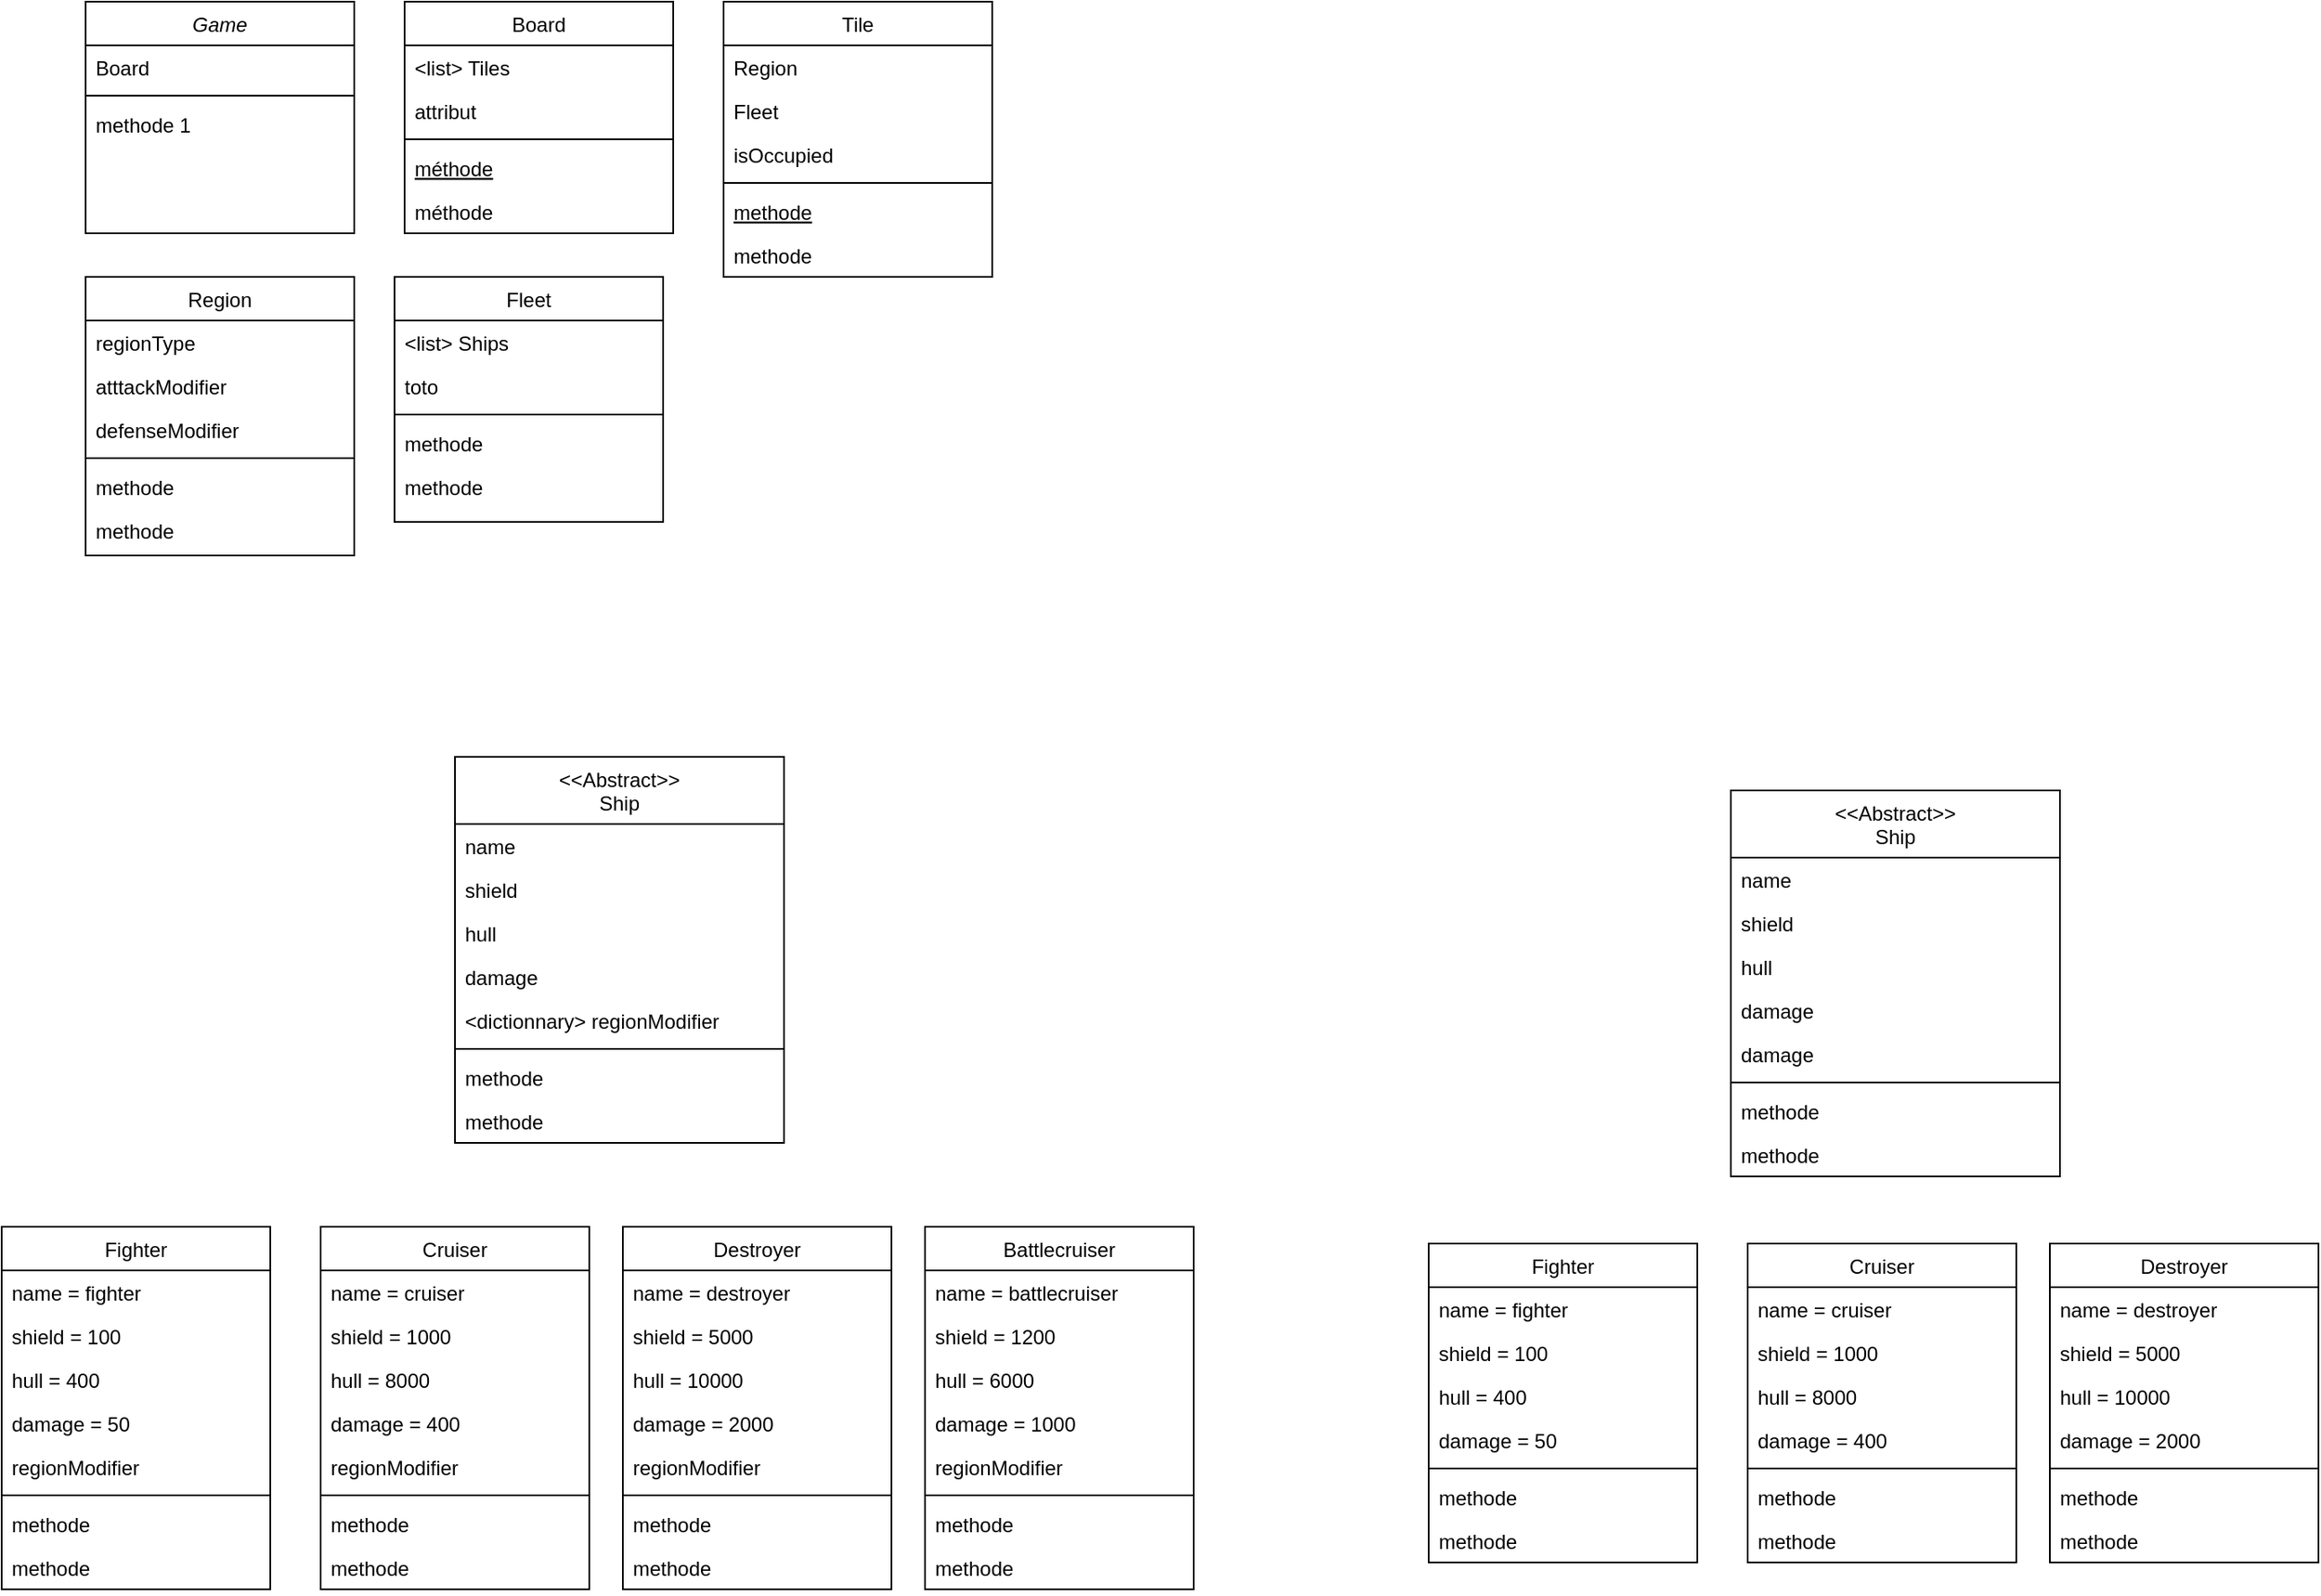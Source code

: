 <mxfile version="24.8.0">
  <diagram id="C5RBs43oDa-KdzZeNtuy" name="Page-1">
    <mxGraphModel dx="1434" dy="881" grid="1" gridSize="10" guides="1" tooltips="1" connect="1" arrows="1" fold="1" page="1" pageScale="1" pageWidth="827" pageHeight="1169" math="0" shadow="0">
      <root>
        <mxCell id="WIyWlLk6GJQsqaUBKTNV-0" />
        <mxCell id="WIyWlLk6GJQsqaUBKTNV-1" parent="WIyWlLk6GJQsqaUBKTNV-0" />
        <mxCell id="zkfFHV4jXpPFQw0GAbJ--0" value="Game" style="swimlane;fontStyle=2;align=center;verticalAlign=top;childLayout=stackLayout;horizontal=1;startSize=26;horizontalStack=0;resizeParent=1;resizeLast=0;collapsible=1;marginBottom=0;rounded=0;shadow=0;strokeWidth=1;" parent="WIyWlLk6GJQsqaUBKTNV-1" vertex="1">
          <mxGeometry x="70" y="40" width="160" height="138" as="geometry">
            <mxRectangle x="230" y="140" width="160" height="26" as="alternateBounds" />
          </mxGeometry>
        </mxCell>
        <mxCell id="zkfFHV4jXpPFQw0GAbJ--1" value="Board" style="text;align=left;verticalAlign=top;spacingLeft=4;spacingRight=4;overflow=hidden;rotatable=0;points=[[0,0.5],[1,0.5]];portConstraint=eastwest;" parent="zkfFHV4jXpPFQw0GAbJ--0" vertex="1">
          <mxGeometry y="26" width="160" height="26" as="geometry" />
        </mxCell>
        <mxCell id="zkfFHV4jXpPFQw0GAbJ--4" value="" style="line;html=1;strokeWidth=1;align=left;verticalAlign=middle;spacingTop=-1;spacingLeft=3;spacingRight=3;rotatable=0;labelPosition=right;points=[];portConstraint=eastwest;" parent="zkfFHV4jXpPFQw0GAbJ--0" vertex="1">
          <mxGeometry y="52" width="160" height="8" as="geometry" />
        </mxCell>
        <mxCell id="zkfFHV4jXpPFQw0GAbJ--5" value="methode 1" style="text;align=left;verticalAlign=top;spacingLeft=4;spacingRight=4;overflow=hidden;rotatable=0;points=[[0,0.5],[1,0.5]];portConstraint=eastwest;" parent="zkfFHV4jXpPFQw0GAbJ--0" vertex="1">
          <mxGeometry y="60" width="160" height="26" as="geometry" />
        </mxCell>
        <mxCell id="zkfFHV4jXpPFQw0GAbJ--6" value="Tile" style="swimlane;fontStyle=0;align=center;verticalAlign=top;childLayout=stackLayout;horizontal=1;startSize=26;horizontalStack=0;resizeParent=1;resizeLast=0;collapsible=1;marginBottom=0;rounded=0;shadow=0;strokeWidth=1;" parent="WIyWlLk6GJQsqaUBKTNV-1" vertex="1">
          <mxGeometry x="450" y="40" width="160" height="164" as="geometry">
            <mxRectangle x="130" y="380" width="160" height="26" as="alternateBounds" />
          </mxGeometry>
        </mxCell>
        <mxCell id="zkfFHV4jXpPFQw0GAbJ--7" value="Region" style="text;align=left;verticalAlign=top;spacingLeft=4;spacingRight=4;overflow=hidden;rotatable=0;points=[[0,0.5],[1,0.5]];portConstraint=eastwest;" parent="zkfFHV4jXpPFQw0GAbJ--6" vertex="1">
          <mxGeometry y="26" width="160" height="26" as="geometry" />
        </mxCell>
        <mxCell id="zkfFHV4jXpPFQw0GAbJ--8" value="Fleet" style="text;align=left;verticalAlign=top;spacingLeft=4;spacingRight=4;overflow=hidden;rotatable=0;points=[[0,0.5],[1,0.5]];portConstraint=eastwest;rounded=0;shadow=0;html=0;" parent="zkfFHV4jXpPFQw0GAbJ--6" vertex="1">
          <mxGeometry y="52" width="160" height="26" as="geometry" />
        </mxCell>
        <mxCell id="zCoJ4ZuMKXgHMnOxpTEs-7" value="isOccupied" style="text;align=left;verticalAlign=top;spacingLeft=4;spacingRight=4;overflow=hidden;rotatable=0;points=[[0,0.5],[1,0.5]];portConstraint=eastwest;rounded=0;shadow=0;html=0;" vertex="1" parent="zkfFHV4jXpPFQw0GAbJ--6">
          <mxGeometry y="78" width="160" height="26" as="geometry" />
        </mxCell>
        <mxCell id="zkfFHV4jXpPFQw0GAbJ--9" value="" style="line;html=1;strokeWidth=1;align=left;verticalAlign=middle;spacingTop=-1;spacingLeft=3;spacingRight=3;rotatable=0;labelPosition=right;points=[];portConstraint=eastwest;" parent="zkfFHV4jXpPFQw0GAbJ--6" vertex="1">
          <mxGeometry y="104" width="160" height="8" as="geometry" />
        </mxCell>
        <mxCell id="zkfFHV4jXpPFQw0GAbJ--10" value="methode" style="text;align=left;verticalAlign=top;spacingLeft=4;spacingRight=4;overflow=hidden;rotatable=0;points=[[0,0.5],[1,0.5]];portConstraint=eastwest;fontStyle=4" parent="zkfFHV4jXpPFQw0GAbJ--6" vertex="1">
          <mxGeometry y="112" width="160" height="26" as="geometry" />
        </mxCell>
        <mxCell id="zkfFHV4jXpPFQw0GAbJ--11" value="methode" style="text;align=left;verticalAlign=top;spacingLeft=4;spacingRight=4;overflow=hidden;rotatable=0;points=[[0,0.5],[1,0.5]];portConstraint=eastwest;" parent="zkfFHV4jXpPFQw0GAbJ--6" vertex="1">
          <mxGeometry y="138" width="160" height="26" as="geometry" />
        </mxCell>
        <mxCell id="zkfFHV4jXpPFQw0GAbJ--17" value="Fleet" style="swimlane;fontStyle=0;align=center;verticalAlign=top;childLayout=stackLayout;horizontal=1;startSize=26;horizontalStack=0;resizeParent=1;resizeLast=0;collapsible=1;marginBottom=0;rounded=0;shadow=0;strokeWidth=1;" parent="WIyWlLk6GJQsqaUBKTNV-1" vertex="1">
          <mxGeometry x="254" y="204" width="160" height="146" as="geometry">
            <mxRectangle x="550" y="140" width="160" height="26" as="alternateBounds" />
          </mxGeometry>
        </mxCell>
        <mxCell id="zkfFHV4jXpPFQw0GAbJ--18" value="&lt;list&gt; Ships" style="text;align=left;verticalAlign=top;spacingLeft=4;spacingRight=4;overflow=hidden;rotatable=0;points=[[0,0.5],[1,0.5]];portConstraint=eastwest;" parent="zkfFHV4jXpPFQw0GAbJ--17" vertex="1">
          <mxGeometry y="26" width="160" height="26" as="geometry" />
        </mxCell>
        <mxCell id="zkfFHV4jXpPFQw0GAbJ--19" value="toto" style="text;align=left;verticalAlign=top;spacingLeft=4;spacingRight=4;overflow=hidden;rotatable=0;points=[[0,0.5],[1,0.5]];portConstraint=eastwest;rounded=0;shadow=0;html=0;" parent="zkfFHV4jXpPFQw0GAbJ--17" vertex="1">
          <mxGeometry y="52" width="160" height="26" as="geometry" />
        </mxCell>
        <mxCell id="zkfFHV4jXpPFQw0GAbJ--23" value="" style="line;html=1;strokeWidth=1;align=left;verticalAlign=middle;spacingTop=-1;spacingLeft=3;spacingRight=3;rotatable=0;labelPosition=right;points=[];portConstraint=eastwest;" parent="zkfFHV4jXpPFQw0GAbJ--17" vertex="1">
          <mxGeometry y="78" width="160" height="8" as="geometry" />
        </mxCell>
        <mxCell id="zkfFHV4jXpPFQw0GAbJ--24" value="methode" style="text;align=left;verticalAlign=top;spacingLeft=4;spacingRight=4;overflow=hidden;rotatable=0;points=[[0,0.5],[1,0.5]];portConstraint=eastwest;" parent="zkfFHV4jXpPFQw0GAbJ--17" vertex="1">
          <mxGeometry y="86" width="160" height="26" as="geometry" />
        </mxCell>
        <mxCell id="zkfFHV4jXpPFQw0GAbJ--25" value="methode" style="text;align=left;verticalAlign=top;spacingLeft=4;spacingRight=4;overflow=hidden;rotatable=0;points=[[0,0.5],[1,0.5]];portConstraint=eastwest;" parent="zkfFHV4jXpPFQw0GAbJ--17" vertex="1">
          <mxGeometry y="112" width="160" height="26" as="geometry" />
        </mxCell>
        <mxCell id="zCoJ4ZuMKXgHMnOxpTEs-1" value="Board" style="swimlane;fontStyle=0;align=center;verticalAlign=top;childLayout=stackLayout;horizontal=1;startSize=26;horizontalStack=0;resizeParent=1;resizeLast=0;collapsible=1;marginBottom=0;rounded=0;shadow=0;strokeWidth=1;" vertex="1" parent="WIyWlLk6GJQsqaUBKTNV-1">
          <mxGeometry x="260" y="40" width="160" height="138" as="geometry">
            <mxRectangle x="130" y="380" width="160" height="26" as="alternateBounds" />
          </mxGeometry>
        </mxCell>
        <mxCell id="zCoJ4ZuMKXgHMnOxpTEs-2" value="&lt;list&gt; Tiles" style="text;align=left;verticalAlign=top;spacingLeft=4;spacingRight=4;overflow=hidden;rotatable=0;points=[[0,0.5],[1,0.5]];portConstraint=eastwest;" vertex="1" parent="zCoJ4ZuMKXgHMnOxpTEs-1">
          <mxGeometry y="26" width="160" height="26" as="geometry" />
        </mxCell>
        <mxCell id="zCoJ4ZuMKXgHMnOxpTEs-3" value="attribut" style="text;align=left;verticalAlign=top;spacingLeft=4;spacingRight=4;overflow=hidden;rotatable=0;points=[[0,0.5],[1,0.5]];portConstraint=eastwest;rounded=0;shadow=0;html=0;" vertex="1" parent="zCoJ4ZuMKXgHMnOxpTEs-1">
          <mxGeometry y="52" width="160" height="26" as="geometry" />
        </mxCell>
        <mxCell id="zCoJ4ZuMKXgHMnOxpTEs-4" value="" style="line;html=1;strokeWidth=1;align=left;verticalAlign=middle;spacingTop=-1;spacingLeft=3;spacingRight=3;rotatable=0;labelPosition=right;points=[];portConstraint=eastwest;" vertex="1" parent="zCoJ4ZuMKXgHMnOxpTEs-1">
          <mxGeometry y="78" width="160" height="8" as="geometry" />
        </mxCell>
        <mxCell id="zCoJ4ZuMKXgHMnOxpTEs-5" value="méthode" style="text;align=left;verticalAlign=top;spacingLeft=4;spacingRight=4;overflow=hidden;rotatable=0;points=[[0,0.5],[1,0.5]];portConstraint=eastwest;fontStyle=4" vertex="1" parent="zCoJ4ZuMKXgHMnOxpTEs-1">
          <mxGeometry y="86" width="160" height="26" as="geometry" />
        </mxCell>
        <mxCell id="zCoJ4ZuMKXgHMnOxpTEs-6" value="méthode" style="text;align=left;verticalAlign=top;spacingLeft=4;spacingRight=4;overflow=hidden;rotatable=0;points=[[0,0.5],[1,0.5]];portConstraint=eastwest;" vertex="1" parent="zCoJ4ZuMKXgHMnOxpTEs-1">
          <mxGeometry y="112" width="160" height="26" as="geometry" />
        </mxCell>
        <mxCell id="31x5i8z1s3qVIF9VK68e-0" value="Region" style="swimlane;fontStyle=0;align=center;verticalAlign=top;childLayout=stackLayout;horizontal=1;startSize=26;horizontalStack=0;resizeParent=1;resizeLast=0;collapsible=1;marginBottom=0;rounded=0;shadow=0;strokeWidth=1;" vertex="1" parent="WIyWlLk6GJQsqaUBKTNV-1">
          <mxGeometry x="70" y="204" width="160" height="166" as="geometry">
            <mxRectangle x="550" y="140" width="160" height="26" as="alternateBounds" />
          </mxGeometry>
        </mxCell>
        <mxCell id="31x5i8z1s3qVIF9VK68e-1" value="regionType" style="text;align=left;verticalAlign=top;spacingLeft=4;spacingRight=4;overflow=hidden;rotatable=0;points=[[0,0.5],[1,0.5]];portConstraint=eastwest;" vertex="1" parent="31x5i8z1s3qVIF9VK68e-0">
          <mxGeometry y="26" width="160" height="26" as="geometry" />
        </mxCell>
        <mxCell id="31x5i8z1s3qVIF9VK68e-2" value="atttackModifier" style="text;align=left;verticalAlign=top;spacingLeft=4;spacingRight=4;overflow=hidden;rotatable=0;points=[[0,0.5],[1,0.5]];portConstraint=eastwest;rounded=0;shadow=0;html=0;" vertex="1" parent="31x5i8z1s3qVIF9VK68e-0">
          <mxGeometry y="52" width="160" height="26" as="geometry" />
        </mxCell>
        <mxCell id="31x5i8z1s3qVIF9VK68e-3" value="defenseModifier" style="text;align=left;verticalAlign=top;spacingLeft=4;spacingRight=4;overflow=hidden;rotatable=0;points=[[0,0.5],[1,0.5]];portConstraint=eastwest;rounded=0;shadow=0;html=0;" vertex="1" parent="31x5i8z1s3qVIF9VK68e-0">
          <mxGeometry y="78" width="160" height="26" as="geometry" />
        </mxCell>
        <mxCell id="31x5i8z1s3qVIF9VK68e-6" value="" style="line;html=1;strokeWidth=1;align=left;verticalAlign=middle;spacingTop=-1;spacingLeft=3;spacingRight=3;rotatable=0;labelPosition=right;points=[];portConstraint=eastwest;" vertex="1" parent="31x5i8z1s3qVIF9VK68e-0">
          <mxGeometry y="104" width="160" height="8" as="geometry" />
        </mxCell>
        <mxCell id="31x5i8z1s3qVIF9VK68e-7" value="methode" style="text;align=left;verticalAlign=top;spacingLeft=4;spacingRight=4;overflow=hidden;rotatable=0;points=[[0,0.5],[1,0.5]];portConstraint=eastwest;" vertex="1" parent="31x5i8z1s3qVIF9VK68e-0">
          <mxGeometry y="112" width="160" height="26" as="geometry" />
        </mxCell>
        <mxCell id="31x5i8z1s3qVIF9VK68e-8" value="methode" style="text;align=left;verticalAlign=top;spacingLeft=4;spacingRight=4;overflow=hidden;rotatable=0;points=[[0,0.5],[1,0.5]];portConstraint=eastwest;" vertex="1" parent="31x5i8z1s3qVIF9VK68e-0">
          <mxGeometry y="138" width="160" height="26" as="geometry" />
        </mxCell>
        <mxCell id="zCoJ4ZuMKXgHMnOxpTEs-8" value="&lt;&lt;Abstract&gt;&gt;&#xa;Ship" style="swimlane;fontStyle=0;align=center;verticalAlign=top;childLayout=stackLayout;horizontal=1;startSize=40;horizontalStack=0;resizeParent=1;resizeLast=0;collapsible=1;marginBottom=0;rounded=0;shadow=0;strokeWidth=1;" vertex="1" parent="WIyWlLk6GJQsqaUBKTNV-1">
          <mxGeometry x="290" y="490" width="196" height="230" as="geometry">
            <mxRectangle x="550" y="140" width="160" height="26" as="alternateBounds" />
          </mxGeometry>
        </mxCell>
        <mxCell id="zCoJ4ZuMKXgHMnOxpTEs-9" value="name" style="text;align=left;verticalAlign=top;spacingLeft=4;spacingRight=4;overflow=hidden;rotatable=0;points=[[0,0.5],[1,0.5]];portConstraint=eastwest;" vertex="1" parent="zCoJ4ZuMKXgHMnOxpTEs-8">
          <mxGeometry y="40" width="196" height="26" as="geometry" />
        </mxCell>
        <mxCell id="zCoJ4ZuMKXgHMnOxpTEs-10" value="shield" style="text;align=left;verticalAlign=top;spacingLeft=4;spacingRight=4;overflow=hidden;rotatable=0;points=[[0,0.5],[1,0.5]];portConstraint=eastwest;rounded=0;shadow=0;html=0;" vertex="1" parent="zCoJ4ZuMKXgHMnOxpTEs-8">
          <mxGeometry y="66" width="196" height="26" as="geometry" />
        </mxCell>
        <mxCell id="zCoJ4ZuMKXgHMnOxpTEs-11" value="hull" style="text;align=left;verticalAlign=top;spacingLeft=4;spacingRight=4;overflow=hidden;rotatable=0;points=[[0,0.5],[1,0.5]];portConstraint=eastwest;rounded=0;shadow=0;html=0;" vertex="1" parent="zCoJ4ZuMKXgHMnOxpTEs-8">
          <mxGeometry y="92" width="196" height="26" as="geometry" />
        </mxCell>
        <mxCell id="zCoJ4ZuMKXgHMnOxpTEs-15" value="damage" style="text;align=left;verticalAlign=top;spacingLeft=4;spacingRight=4;overflow=hidden;rotatable=0;points=[[0,0.5],[1,0.5]];portConstraint=eastwest;rounded=0;shadow=0;html=0;" vertex="1" parent="zCoJ4ZuMKXgHMnOxpTEs-8">
          <mxGeometry y="118" width="196" height="26" as="geometry" />
        </mxCell>
        <mxCell id="zCoJ4ZuMKXgHMnOxpTEs-50" value="&lt;dictionnary&gt; regionModifier" style="text;align=left;verticalAlign=top;spacingLeft=4;spacingRight=4;overflow=hidden;rotatable=0;points=[[0,0.5],[1,0.5]];portConstraint=eastwest;rounded=0;shadow=0;html=0;" vertex="1" parent="zCoJ4ZuMKXgHMnOxpTEs-8">
          <mxGeometry y="144" width="196" height="26" as="geometry" />
        </mxCell>
        <mxCell id="zCoJ4ZuMKXgHMnOxpTEs-12" value="" style="line;html=1;strokeWidth=1;align=left;verticalAlign=middle;spacingTop=-1;spacingLeft=3;spacingRight=3;rotatable=0;labelPosition=right;points=[];portConstraint=eastwest;" vertex="1" parent="zCoJ4ZuMKXgHMnOxpTEs-8">
          <mxGeometry y="170" width="196" height="8" as="geometry" />
        </mxCell>
        <mxCell id="zCoJ4ZuMKXgHMnOxpTEs-13" value="methode" style="text;align=left;verticalAlign=top;spacingLeft=4;spacingRight=4;overflow=hidden;rotatable=0;points=[[0,0.5],[1,0.5]];portConstraint=eastwest;" vertex="1" parent="zCoJ4ZuMKXgHMnOxpTEs-8">
          <mxGeometry y="178" width="196" height="26" as="geometry" />
        </mxCell>
        <mxCell id="zCoJ4ZuMKXgHMnOxpTEs-14" value="methode" style="text;align=left;verticalAlign=top;spacingLeft=4;spacingRight=4;overflow=hidden;rotatable=0;points=[[0,0.5],[1,0.5]];portConstraint=eastwest;" vertex="1" parent="zCoJ4ZuMKXgHMnOxpTEs-8">
          <mxGeometry y="204" width="196" height="26" as="geometry" />
        </mxCell>
        <mxCell id="zCoJ4ZuMKXgHMnOxpTEs-16" value="Fighter" style="swimlane;fontStyle=0;align=center;verticalAlign=top;childLayout=stackLayout;horizontal=1;startSize=26;horizontalStack=0;resizeParent=1;resizeLast=0;collapsible=1;marginBottom=0;rounded=0;shadow=0;strokeWidth=1;" vertex="1" parent="WIyWlLk6GJQsqaUBKTNV-1">
          <mxGeometry x="20" y="770" width="160" height="216" as="geometry">
            <mxRectangle x="550" y="140" width="160" height="26" as="alternateBounds" />
          </mxGeometry>
        </mxCell>
        <mxCell id="zCoJ4ZuMKXgHMnOxpTEs-17" value="name = fighter" style="text;align=left;verticalAlign=top;spacingLeft=4;spacingRight=4;overflow=hidden;rotatable=0;points=[[0,0.5],[1,0.5]];portConstraint=eastwest;" vertex="1" parent="zCoJ4ZuMKXgHMnOxpTEs-16">
          <mxGeometry y="26" width="160" height="26" as="geometry" />
        </mxCell>
        <mxCell id="zCoJ4ZuMKXgHMnOxpTEs-18" value="shield = 100" style="text;align=left;verticalAlign=top;spacingLeft=4;spacingRight=4;overflow=hidden;rotatable=0;points=[[0,0.5],[1,0.5]];portConstraint=eastwest;rounded=0;shadow=0;html=0;" vertex="1" parent="zCoJ4ZuMKXgHMnOxpTEs-16">
          <mxGeometry y="52" width="160" height="26" as="geometry" />
        </mxCell>
        <mxCell id="zCoJ4ZuMKXgHMnOxpTEs-19" value="hull = 400" style="text;align=left;verticalAlign=top;spacingLeft=4;spacingRight=4;overflow=hidden;rotatable=0;points=[[0,0.5],[1,0.5]];portConstraint=eastwest;rounded=0;shadow=0;html=0;" vertex="1" parent="zCoJ4ZuMKXgHMnOxpTEs-16">
          <mxGeometry y="78" width="160" height="26" as="geometry" />
        </mxCell>
        <mxCell id="zCoJ4ZuMKXgHMnOxpTEs-20" value="damage = 50" style="text;align=left;verticalAlign=top;spacingLeft=4;spacingRight=4;overflow=hidden;rotatable=0;points=[[0,0.5],[1,0.5]];portConstraint=eastwest;rounded=0;shadow=0;html=0;" vertex="1" parent="zCoJ4ZuMKXgHMnOxpTEs-16">
          <mxGeometry y="104" width="160" height="26" as="geometry" />
        </mxCell>
        <mxCell id="zCoJ4ZuMKXgHMnOxpTEs-85" value="regionModifier" style="text;align=left;verticalAlign=top;spacingLeft=4;spacingRight=4;overflow=hidden;rotatable=0;points=[[0,0.5],[1,0.5]];portConstraint=eastwest;rounded=0;shadow=0;html=0;" vertex="1" parent="zCoJ4ZuMKXgHMnOxpTEs-16">
          <mxGeometry y="130" width="160" height="26" as="geometry" />
        </mxCell>
        <mxCell id="zCoJ4ZuMKXgHMnOxpTEs-21" value="" style="line;html=1;strokeWidth=1;align=left;verticalAlign=middle;spacingTop=-1;spacingLeft=3;spacingRight=3;rotatable=0;labelPosition=right;points=[];portConstraint=eastwest;" vertex="1" parent="zCoJ4ZuMKXgHMnOxpTEs-16">
          <mxGeometry y="156" width="160" height="8" as="geometry" />
        </mxCell>
        <mxCell id="zCoJ4ZuMKXgHMnOxpTEs-22" value="methode" style="text;align=left;verticalAlign=top;spacingLeft=4;spacingRight=4;overflow=hidden;rotatable=0;points=[[0,0.5],[1,0.5]];portConstraint=eastwest;" vertex="1" parent="zCoJ4ZuMKXgHMnOxpTEs-16">
          <mxGeometry y="164" width="160" height="26" as="geometry" />
        </mxCell>
        <mxCell id="zCoJ4ZuMKXgHMnOxpTEs-23" value="methode" style="text;align=left;verticalAlign=top;spacingLeft=4;spacingRight=4;overflow=hidden;rotatable=0;points=[[0,0.5],[1,0.5]];portConstraint=eastwest;" vertex="1" parent="zCoJ4ZuMKXgHMnOxpTEs-16">
          <mxGeometry y="190" width="160" height="26" as="geometry" />
        </mxCell>
        <mxCell id="zCoJ4ZuMKXgHMnOxpTEs-25" value="Cruiser" style="swimlane;fontStyle=0;align=center;verticalAlign=top;childLayout=stackLayout;horizontal=1;startSize=26;horizontalStack=0;resizeParent=1;resizeLast=0;collapsible=1;marginBottom=0;rounded=0;shadow=0;strokeWidth=1;" vertex="1" parent="WIyWlLk6GJQsqaUBKTNV-1">
          <mxGeometry x="210" y="770" width="160" height="216" as="geometry">
            <mxRectangle x="550" y="140" width="160" height="26" as="alternateBounds" />
          </mxGeometry>
        </mxCell>
        <mxCell id="zCoJ4ZuMKXgHMnOxpTEs-26" value="name = cruiser" style="text;align=left;verticalAlign=top;spacingLeft=4;spacingRight=4;overflow=hidden;rotatable=0;points=[[0,0.5],[1,0.5]];portConstraint=eastwest;" vertex="1" parent="zCoJ4ZuMKXgHMnOxpTEs-25">
          <mxGeometry y="26" width="160" height="26" as="geometry" />
        </mxCell>
        <mxCell id="zCoJ4ZuMKXgHMnOxpTEs-27" value="shield = 1000" style="text;align=left;verticalAlign=top;spacingLeft=4;spacingRight=4;overflow=hidden;rotatable=0;points=[[0,0.5],[1,0.5]];portConstraint=eastwest;rounded=0;shadow=0;html=0;" vertex="1" parent="zCoJ4ZuMKXgHMnOxpTEs-25">
          <mxGeometry y="52" width="160" height="26" as="geometry" />
        </mxCell>
        <mxCell id="zCoJ4ZuMKXgHMnOxpTEs-28" value="hull = 8000" style="text;align=left;verticalAlign=top;spacingLeft=4;spacingRight=4;overflow=hidden;rotatable=0;points=[[0,0.5],[1,0.5]];portConstraint=eastwest;rounded=0;shadow=0;html=0;" vertex="1" parent="zCoJ4ZuMKXgHMnOxpTEs-25">
          <mxGeometry y="78" width="160" height="26" as="geometry" />
        </mxCell>
        <mxCell id="zCoJ4ZuMKXgHMnOxpTEs-29" value="damage = 400" style="text;align=left;verticalAlign=top;spacingLeft=4;spacingRight=4;overflow=hidden;rotatable=0;points=[[0,0.5],[1,0.5]];portConstraint=eastwest;rounded=0;shadow=0;html=0;" vertex="1" parent="zCoJ4ZuMKXgHMnOxpTEs-25">
          <mxGeometry y="104" width="160" height="26" as="geometry" />
        </mxCell>
        <mxCell id="zCoJ4ZuMKXgHMnOxpTEs-86" value="regionModifier" style="text;align=left;verticalAlign=top;spacingLeft=4;spacingRight=4;overflow=hidden;rotatable=0;points=[[0,0.5],[1,0.5]];portConstraint=eastwest;rounded=0;shadow=0;html=0;" vertex="1" parent="zCoJ4ZuMKXgHMnOxpTEs-25">
          <mxGeometry y="130" width="160" height="26" as="geometry" />
        </mxCell>
        <mxCell id="zCoJ4ZuMKXgHMnOxpTEs-30" value="" style="line;html=1;strokeWidth=1;align=left;verticalAlign=middle;spacingTop=-1;spacingLeft=3;spacingRight=3;rotatable=0;labelPosition=right;points=[];portConstraint=eastwest;" vertex="1" parent="zCoJ4ZuMKXgHMnOxpTEs-25">
          <mxGeometry y="156" width="160" height="8" as="geometry" />
        </mxCell>
        <mxCell id="zCoJ4ZuMKXgHMnOxpTEs-31" value="methode" style="text;align=left;verticalAlign=top;spacingLeft=4;spacingRight=4;overflow=hidden;rotatable=0;points=[[0,0.5],[1,0.5]];portConstraint=eastwest;" vertex="1" parent="zCoJ4ZuMKXgHMnOxpTEs-25">
          <mxGeometry y="164" width="160" height="26" as="geometry" />
        </mxCell>
        <mxCell id="zCoJ4ZuMKXgHMnOxpTEs-32" value="methode" style="text;align=left;verticalAlign=top;spacingLeft=4;spacingRight=4;overflow=hidden;rotatable=0;points=[[0,0.5],[1,0.5]];portConstraint=eastwest;" vertex="1" parent="zCoJ4ZuMKXgHMnOxpTEs-25">
          <mxGeometry y="190" width="160" height="26" as="geometry" />
        </mxCell>
        <mxCell id="zCoJ4ZuMKXgHMnOxpTEs-33" value="Destroyer" style="swimlane;fontStyle=0;align=center;verticalAlign=top;childLayout=stackLayout;horizontal=1;startSize=26;horizontalStack=0;resizeParent=1;resizeLast=0;collapsible=1;marginBottom=0;rounded=0;shadow=0;strokeWidth=1;" vertex="1" parent="WIyWlLk6GJQsqaUBKTNV-1">
          <mxGeometry x="390" y="770" width="160" height="216" as="geometry">
            <mxRectangle x="550" y="140" width="160" height="26" as="alternateBounds" />
          </mxGeometry>
        </mxCell>
        <mxCell id="zCoJ4ZuMKXgHMnOxpTEs-34" value="name = destroyer" style="text;align=left;verticalAlign=top;spacingLeft=4;spacingRight=4;overflow=hidden;rotatable=0;points=[[0,0.5],[1,0.5]];portConstraint=eastwest;" vertex="1" parent="zCoJ4ZuMKXgHMnOxpTEs-33">
          <mxGeometry y="26" width="160" height="26" as="geometry" />
        </mxCell>
        <mxCell id="zCoJ4ZuMKXgHMnOxpTEs-35" value="shield = 5000" style="text;align=left;verticalAlign=top;spacingLeft=4;spacingRight=4;overflow=hidden;rotatable=0;points=[[0,0.5],[1,0.5]];portConstraint=eastwest;rounded=0;shadow=0;html=0;" vertex="1" parent="zCoJ4ZuMKXgHMnOxpTEs-33">
          <mxGeometry y="52" width="160" height="26" as="geometry" />
        </mxCell>
        <mxCell id="zCoJ4ZuMKXgHMnOxpTEs-36" value="hull = 10000" style="text;align=left;verticalAlign=top;spacingLeft=4;spacingRight=4;overflow=hidden;rotatable=0;points=[[0,0.5],[1,0.5]];portConstraint=eastwest;rounded=0;shadow=0;html=0;" vertex="1" parent="zCoJ4ZuMKXgHMnOxpTEs-33">
          <mxGeometry y="78" width="160" height="26" as="geometry" />
        </mxCell>
        <mxCell id="zCoJ4ZuMKXgHMnOxpTEs-37" value="damage = 2000" style="text;align=left;verticalAlign=top;spacingLeft=4;spacingRight=4;overflow=hidden;rotatable=0;points=[[0,0.5],[1,0.5]];portConstraint=eastwest;rounded=0;shadow=0;html=0;" vertex="1" parent="zCoJ4ZuMKXgHMnOxpTEs-33">
          <mxGeometry y="104" width="160" height="26" as="geometry" />
        </mxCell>
        <mxCell id="zCoJ4ZuMKXgHMnOxpTEs-87" value="regionModifier" style="text;align=left;verticalAlign=top;spacingLeft=4;spacingRight=4;overflow=hidden;rotatable=0;points=[[0,0.5],[1,0.5]];portConstraint=eastwest;rounded=0;shadow=0;html=0;" vertex="1" parent="zCoJ4ZuMKXgHMnOxpTEs-33">
          <mxGeometry y="130" width="160" height="26" as="geometry" />
        </mxCell>
        <mxCell id="zCoJ4ZuMKXgHMnOxpTEs-38" value="" style="line;html=1;strokeWidth=1;align=left;verticalAlign=middle;spacingTop=-1;spacingLeft=3;spacingRight=3;rotatable=0;labelPosition=right;points=[];portConstraint=eastwest;" vertex="1" parent="zCoJ4ZuMKXgHMnOxpTEs-33">
          <mxGeometry y="156" width="160" height="8" as="geometry" />
        </mxCell>
        <mxCell id="zCoJ4ZuMKXgHMnOxpTEs-39" value="methode" style="text;align=left;verticalAlign=top;spacingLeft=4;spacingRight=4;overflow=hidden;rotatable=0;points=[[0,0.5],[1,0.5]];portConstraint=eastwest;" vertex="1" parent="zCoJ4ZuMKXgHMnOxpTEs-33">
          <mxGeometry y="164" width="160" height="26" as="geometry" />
        </mxCell>
        <mxCell id="zCoJ4ZuMKXgHMnOxpTEs-40" value="methode" style="text;align=left;verticalAlign=top;spacingLeft=4;spacingRight=4;overflow=hidden;rotatable=0;points=[[0,0.5],[1,0.5]];portConstraint=eastwest;" vertex="1" parent="zCoJ4ZuMKXgHMnOxpTEs-33">
          <mxGeometry y="190" width="160" height="26" as="geometry" />
        </mxCell>
        <mxCell id="zCoJ4ZuMKXgHMnOxpTEs-41" value="Battlecruiser" style="swimlane;fontStyle=0;align=center;verticalAlign=top;childLayout=stackLayout;horizontal=1;startSize=26;horizontalStack=0;resizeParent=1;resizeLast=0;collapsible=1;marginBottom=0;rounded=0;shadow=0;strokeWidth=1;" vertex="1" parent="WIyWlLk6GJQsqaUBKTNV-1">
          <mxGeometry x="570" y="770" width="160" height="216" as="geometry">
            <mxRectangle x="550" y="140" width="160" height="26" as="alternateBounds" />
          </mxGeometry>
        </mxCell>
        <mxCell id="zCoJ4ZuMKXgHMnOxpTEs-42" value="name = battlecruiser" style="text;align=left;verticalAlign=top;spacingLeft=4;spacingRight=4;overflow=hidden;rotatable=0;points=[[0,0.5],[1,0.5]];portConstraint=eastwest;" vertex="1" parent="zCoJ4ZuMKXgHMnOxpTEs-41">
          <mxGeometry y="26" width="160" height="26" as="geometry" />
        </mxCell>
        <mxCell id="zCoJ4ZuMKXgHMnOxpTEs-43" value="shield = 1200" style="text;align=left;verticalAlign=top;spacingLeft=4;spacingRight=4;overflow=hidden;rotatable=0;points=[[0,0.5],[1,0.5]];portConstraint=eastwest;rounded=0;shadow=0;html=0;" vertex="1" parent="zCoJ4ZuMKXgHMnOxpTEs-41">
          <mxGeometry y="52" width="160" height="26" as="geometry" />
        </mxCell>
        <mxCell id="zCoJ4ZuMKXgHMnOxpTEs-44" value="hull = 6000" style="text;align=left;verticalAlign=top;spacingLeft=4;spacingRight=4;overflow=hidden;rotatable=0;points=[[0,0.5],[1,0.5]];portConstraint=eastwest;rounded=0;shadow=0;html=0;" vertex="1" parent="zCoJ4ZuMKXgHMnOxpTEs-41">
          <mxGeometry y="78" width="160" height="26" as="geometry" />
        </mxCell>
        <mxCell id="zCoJ4ZuMKXgHMnOxpTEs-45" value="damage = 1000" style="text;align=left;verticalAlign=top;spacingLeft=4;spacingRight=4;overflow=hidden;rotatable=0;points=[[0,0.5],[1,0.5]];portConstraint=eastwest;rounded=0;shadow=0;html=0;" vertex="1" parent="zCoJ4ZuMKXgHMnOxpTEs-41">
          <mxGeometry y="104" width="160" height="26" as="geometry" />
        </mxCell>
        <mxCell id="zCoJ4ZuMKXgHMnOxpTEs-88" value="regionModifier" style="text;align=left;verticalAlign=top;spacingLeft=4;spacingRight=4;overflow=hidden;rotatable=0;points=[[0,0.5],[1,0.5]];portConstraint=eastwest;rounded=0;shadow=0;html=0;" vertex="1" parent="zCoJ4ZuMKXgHMnOxpTEs-41">
          <mxGeometry y="130" width="160" height="26" as="geometry" />
        </mxCell>
        <mxCell id="zCoJ4ZuMKXgHMnOxpTEs-46" value="" style="line;html=1;strokeWidth=1;align=left;verticalAlign=middle;spacingTop=-1;spacingLeft=3;spacingRight=3;rotatable=0;labelPosition=right;points=[];portConstraint=eastwest;" vertex="1" parent="zCoJ4ZuMKXgHMnOxpTEs-41">
          <mxGeometry y="156" width="160" height="8" as="geometry" />
        </mxCell>
        <mxCell id="zCoJ4ZuMKXgHMnOxpTEs-47" value="methode" style="text;align=left;verticalAlign=top;spacingLeft=4;spacingRight=4;overflow=hidden;rotatable=0;points=[[0,0.5],[1,0.5]];portConstraint=eastwest;" vertex="1" parent="zCoJ4ZuMKXgHMnOxpTEs-41">
          <mxGeometry y="164" width="160" height="26" as="geometry" />
        </mxCell>
        <mxCell id="zCoJ4ZuMKXgHMnOxpTEs-48" value="methode" style="text;align=left;verticalAlign=top;spacingLeft=4;spacingRight=4;overflow=hidden;rotatable=0;points=[[0,0.5],[1,0.5]];portConstraint=eastwest;" vertex="1" parent="zCoJ4ZuMKXgHMnOxpTEs-41">
          <mxGeometry y="190" width="160" height="26" as="geometry" />
        </mxCell>
        <mxCell id="zCoJ4ZuMKXgHMnOxpTEs-52" value="&lt;&lt;Abstract&gt;&gt;&#xa;Ship" style="swimlane;fontStyle=0;align=center;verticalAlign=top;childLayout=stackLayout;horizontal=1;startSize=40;horizontalStack=0;resizeParent=1;resizeLast=0;collapsible=1;marginBottom=0;rounded=0;shadow=0;strokeWidth=1;" vertex="1" parent="WIyWlLk6GJQsqaUBKTNV-1">
          <mxGeometry x="1050" y="510" width="196" height="230" as="geometry">
            <mxRectangle x="550" y="140" width="160" height="26" as="alternateBounds" />
          </mxGeometry>
        </mxCell>
        <mxCell id="zCoJ4ZuMKXgHMnOxpTEs-53" value="name" style="text;align=left;verticalAlign=top;spacingLeft=4;spacingRight=4;overflow=hidden;rotatable=0;points=[[0,0.5],[1,0.5]];portConstraint=eastwest;" vertex="1" parent="zCoJ4ZuMKXgHMnOxpTEs-52">
          <mxGeometry y="40" width="196" height="26" as="geometry" />
        </mxCell>
        <mxCell id="zCoJ4ZuMKXgHMnOxpTEs-54" value="shield" style="text;align=left;verticalAlign=top;spacingLeft=4;spacingRight=4;overflow=hidden;rotatable=0;points=[[0,0.5],[1,0.5]];portConstraint=eastwest;rounded=0;shadow=0;html=0;" vertex="1" parent="zCoJ4ZuMKXgHMnOxpTEs-52">
          <mxGeometry y="66" width="196" height="26" as="geometry" />
        </mxCell>
        <mxCell id="zCoJ4ZuMKXgHMnOxpTEs-55" value="hull" style="text;align=left;verticalAlign=top;spacingLeft=4;spacingRight=4;overflow=hidden;rotatable=0;points=[[0,0.5],[1,0.5]];portConstraint=eastwest;rounded=0;shadow=0;html=0;" vertex="1" parent="zCoJ4ZuMKXgHMnOxpTEs-52">
          <mxGeometry y="92" width="196" height="26" as="geometry" />
        </mxCell>
        <mxCell id="zCoJ4ZuMKXgHMnOxpTEs-56" value="damage" style="text;align=left;verticalAlign=top;spacingLeft=4;spacingRight=4;overflow=hidden;rotatable=0;points=[[0,0.5],[1,0.5]];portConstraint=eastwest;rounded=0;shadow=0;html=0;" vertex="1" parent="zCoJ4ZuMKXgHMnOxpTEs-52">
          <mxGeometry y="118" width="196" height="26" as="geometry" />
        </mxCell>
        <mxCell id="zCoJ4ZuMKXgHMnOxpTEs-57" value="damage" style="text;align=left;verticalAlign=top;spacingLeft=4;spacingRight=4;overflow=hidden;rotatable=0;points=[[0,0.5],[1,0.5]];portConstraint=eastwest;rounded=0;shadow=0;html=0;" vertex="1" parent="zCoJ4ZuMKXgHMnOxpTEs-52">
          <mxGeometry y="144" width="196" height="26" as="geometry" />
        </mxCell>
        <mxCell id="zCoJ4ZuMKXgHMnOxpTEs-58" value="" style="line;html=1;strokeWidth=1;align=left;verticalAlign=middle;spacingTop=-1;spacingLeft=3;spacingRight=3;rotatable=0;labelPosition=right;points=[];portConstraint=eastwest;" vertex="1" parent="zCoJ4ZuMKXgHMnOxpTEs-52">
          <mxGeometry y="170" width="196" height="8" as="geometry" />
        </mxCell>
        <mxCell id="zCoJ4ZuMKXgHMnOxpTEs-59" value="methode" style="text;align=left;verticalAlign=top;spacingLeft=4;spacingRight=4;overflow=hidden;rotatable=0;points=[[0,0.5],[1,0.5]];portConstraint=eastwest;" vertex="1" parent="zCoJ4ZuMKXgHMnOxpTEs-52">
          <mxGeometry y="178" width="196" height="26" as="geometry" />
        </mxCell>
        <mxCell id="zCoJ4ZuMKXgHMnOxpTEs-60" value="methode" style="text;align=left;verticalAlign=top;spacingLeft=4;spacingRight=4;overflow=hidden;rotatable=0;points=[[0,0.5],[1,0.5]];portConstraint=eastwest;" vertex="1" parent="zCoJ4ZuMKXgHMnOxpTEs-52">
          <mxGeometry y="204" width="196" height="26" as="geometry" />
        </mxCell>
        <mxCell id="zCoJ4ZuMKXgHMnOxpTEs-61" value="Fighter" style="swimlane;fontStyle=0;align=center;verticalAlign=top;childLayout=stackLayout;horizontal=1;startSize=26;horizontalStack=0;resizeParent=1;resizeLast=0;collapsible=1;marginBottom=0;rounded=0;shadow=0;strokeWidth=1;" vertex="1" parent="WIyWlLk6GJQsqaUBKTNV-1">
          <mxGeometry x="870" y="780" width="160" height="190" as="geometry">
            <mxRectangle x="550" y="140" width="160" height="26" as="alternateBounds" />
          </mxGeometry>
        </mxCell>
        <mxCell id="zCoJ4ZuMKXgHMnOxpTEs-62" value="name = fighter" style="text;align=left;verticalAlign=top;spacingLeft=4;spacingRight=4;overflow=hidden;rotatable=0;points=[[0,0.5],[1,0.5]];portConstraint=eastwest;" vertex="1" parent="zCoJ4ZuMKXgHMnOxpTEs-61">
          <mxGeometry y="26" width="160" height="26" as="geometry" />
        </mxCell>
        <mxCell id="zCoJ4ZuMKXgHMnOxpTEs-63" value="shield = 100" style="text;align=left;verticalAlign=top;spacingLeft=4;spacingRight=4;overflow=hidden;rotatable=0;points=[[0,0.5],[1,0.5]];portConstraint=eastwest;rounded=0;shadow=0;html=0;" vertex="1" parent="zCoJ4ZuMKXgHMnOxpTEs-61">
          <mxGeometry y="52" width="160" height="26" as="geometry" />
        </mxCell>
        <mxCell id="zCoJ4ZuMKXgHMnOxpTEs-64" value="hull = 400" style="text;align=left;verticalAlign=top;spacingLeft=4;spacingRight=4;overflow=hidden;rotatable=0;points=[[0,0.5],[1,0.5]];portConstraint=eastwest;rounded=0;shadow=0;html=0;" vertex="1" parent="zCoJ4ZuMKXgHMnOxpTEs-61">
          <mxGeometry y="78" width="160" height="26" as="geometry" />
        </mxCell>
        <mxCell id="zCoJ4ZuMKXgHMnOxpTEs-65" value="damage = 50" style="text;align=left;verticalAlign=top;spacingLeft=4;spacingRight=4;overflow=hidden;rotatable=0;points=[[0,0.5],[1,0.5]];portConstraint=eastwest;rounded=0;shadow=0;html=0;" vertex="1" parent="zCoJ4ZuMKXgHMnOxpTEs-61">
          <mxGeometry y="104" width="160" height="26" as="geometry" />
        </mxCell>
        <mxCell id="zCoJ4ZuMKXgHMnOxpTEs-66" value="" style="line;html=1;strokeWidth=1;align=left;verticalAlign=middle;spacingTop=-1;spacingLeft=3;spacingRight=3;rotatable=0;labelPosition=right;points=[];portConstraint=eastwest;" vertex="1" parent="zCoJ4ZuMKXgHMnOxpTEs-61">
          <mxGeometry y="130" width="160" height="8" as="geometry" />
        </mxCell>
        <mxCell id="zCoJ4ZuMKXgHMnOxpTEs-67" value="methode" style="text;align=left;verticalAlign=top;spacingLeft=4;spacingRight=4;overflow=hidden;rotatable=0;points=[[0,0.5],[1,0.5]];portConstraint=eastwest;" vertex="1" parent="zCoJ4ZuMKXgHMnOxpTEs-61">
          <mxGeometry y="138" width="160" height="26" as="geometry" />
        </mxCell>
        <mxCell id="zCoJ4ZuMKXgHMnOxpTEs-68" value="methode" style="text;align=left;verticalAlign=top;spacingLeft=4;spacingRight=4;overflow=hidden;rotatable=0;points=[[0,0.5],[1,0.5]];portConstraint=eastwest;" vertex="1" parent="zCoJ4ZuMKXgHMnOxpTEs-61">
          <mxGeometry y="164" width="160" height="26" as="geometry" />
        </mxCell>
        <mxCell id="zCoJ4ZuMKXgHMnOxpTEs-69" value="Cruiser" style="swimlane;fontStyle=0;align=center;verticalAlign=top;childLayout=stackLayout;horizontal=1;startSize=26;horizontalStack=0;resizeParent=1;resizeLast=0;collapsible=1;marginBottom=0;rounded=0;shadow=0;strokeWidth=1;" vertex="1" parent="WIyWlLk6GJQsqaUBKTNV-1">
          <mxGeometry x="1060" y="780" width="160" height="190" as="geometry">
            <mxRectangle x="550" y="140" width="160" height="26" as="alternateBounds" />
          </mxGeometry>
        </mxCell>
        <mxCell id="zCoJ4ZuMKXgHMnOxpTEs-70" value="name = cruiser" style="text;align=left;verticalAlign=top;spacingLeft=4;spacingRight=4;overflow=hidden;rotatable=0;points=[[0,0.5],[1,0.5]];portConstraint=eastwest;" vertex="1" parent="zCoJ4ZuMKXgHMnOxpTEs-69">
          <mxGeometry y="26" width="160" height="26" as="geometry" />
        </mxCell>
        <mxCell id="zCoJ4ZuMKXgHMnOxpTEs-71" value="shield = 1000" style="text;align=left;verticalAlign=top;spacingLeft=4;spacingRight=4;overflow=hidden;rotatable=0;points=[[0,0.5],[1,0.5]];portConstraint=eastwest;rounded=0;shadow=0;html=0;" vertex="1" parent="zCoJ4ZuMKXgHMnOxpTEs-69">
          <mxGeometry y="52" width="160" height="26" as="geometry" />
        </mxCell>
        <mxCell id="zCoJ4ZuMKXgHMnOxpTEs-72" value="hull = 8000" style="text;align=left;verticalAlign=top;spacingLeft=4;spacingRight=4;overflow=hidden;rotatable=0;points=[[0,0.5],[1,0.5]];portConstraint=eastwest;rounded=0;shadow=0;html=0;" vertex="1" parent="zCoJ4ZuMKXgHMnOxpTEs-69">
          <mxGeometry y="78" width="160" height="26" as="geometry" />
        </mxCell>
        <mxCell id="zCoJ4ZuMKXgHMnOxpTEs-73" value="damage = 400" style="text;align=left;verticalAlign=top;spacingLeft=4;spacingRight=4;overflow=hidden;rotatable=0;points=[[0,0.5],[1,0.5]];portConstraint=eastwest;rounded=0;shadow=0;html=0;" vertex="1" parent="zCoJ4ZuMKXgHMnOxpTEs-69">
          <mxGeometry y="104" width="160" height="26" as="geometry" />
        </mxCell>
        <mxCell id="zCoJ4ZuMKXgHMnOxpTEs-74" value="" style="line;html=1;strokeWidth=1;align=left;verticalAlign=middle;spacingTop=-1;spacingLeft=3;spacingRight=3;rotatable=0;labelPosition=right;points=[];portConstraint=eastwest;" vertex="1" parent="zCoJ4ZuMKXgHMnOxpTEs-69">
          <mxGeometry y="130" width="160" height="8" as="geometry" />
        </mxCell>
        <mxCell id="zCoJ4ZuMKXgHMnOxpTEs-75" value="methode" style="text;align=left;verticalAlign=top;spacingLeft=4;spacingRight=4;overflow=hidden;rotatable=0;points=[[0,0.5],[1,0.5]];portConstraint=eastwest;" vertex="1" parent="zCoJ4ZuMKXgHMnOxpTEs-69">
          <mxGeometry y="138" width="160" height="26" as="geometry" />
        </mxCell>
        <mxCell id="zCoJ4ZuMKXgHMnOxpTEs-76" value="methode" style="text;align=left;verticalAlign=top;spacingLeft=4;spacingRight=4;overflow=hidden;rotatable=0;points=[[0,0.5],[1,0.5]];portConstraint=eastwest;" vertex="1" parent="zCoJ4ZuMKXgHMnOxpTEs-69">
          <mxGeometry y="164" width="160" height="26" as="geometry" />
        </mxCell>
        <mxCell id="zCoJ4ZuMKXgHMnOxpTEs-77" value="Destroyer" style="swimlane;fontStyle=0;align=center;verticalAlign=top;childLayout=stackLayout;horizontal=1;startSize=26;horizontalStack=0;resizeParent=1;resizeLast=0;collapsible=1;marginBottom=0;rounded=0;shadow=0;strokeWidth=1;" vertex="1" parent="WIyWlLk6GJQsqaUBKTNV-1">
          <mxGeometry x="1240" y="780" width="160" height="190" as="geometry">
            <mxRectangle x="550" y="140" width="160" height="26" as="alternateBounds" />
          </mxGeometry>
        </mxCell>
        <mxCell id="zCoJ4ZuMKXgHMnOxpTEs-78" value="name = destroyer" style="text;align=left;verticalAlign=top;spacingLeft=4;spacingRight=4;overflow=hidden;rotatable=0;points=[[0,0.5],[1,0.5]];portConstraint=eastwest;" vertex="1" parent="zCoJ4ZuMKXgHMnOxpTEs-77">
          <mxGeometry y="26" width="160" height="26" as="geometry" />
        </mxCell>
        <mxCell id="zCoJ4ZuMKXgHMnOxpTEs-79" value="shield = 5000" style="text;align=left;verticalAlign=top;spacingLeft=4;spacingRight=4;overflow=hidden;rotatable=0;points=[[0,0.5],[1,0.5]];portConstraint=eastwest;rounded=0;shadow=0;html=0;" vertex="1" parent="zCoJ4ZuMKXgHMnOxpTEs-77">
          <mxGeometry y="52" width="160" height="26" as="geometry" />
        </mxCell>
        <mxCell id="zCoJ4ZuMKXgHMnOxpTEs-80" value="hull = 10000" style="text;align=left;verticalAlign=top;spacingLeft=4;spacingRight=4;overflow=hidden;rotatable=0;points=[[0,0.5],[1,0.5]];portConstraint=eastwest;rounded=0;shadow=0;html=0;" vertex="1" parent="zCoJ4ZuMKXgHMnOxpTEs-77">
          <mxGeometry y="78" width="160" height="26" as="geometry" />
        </mxCell>
        <mxCell id="zCoJ4ZuMKXgHMnOxpTEs-81" value="damage = 2000" style="text;align=left;verticalAlign=top;spacingLeft=4;spacingRight=4;overflow=hidden;rotatable=0;points=[[0,0.5],[1,0.5]];portConstraint=eastwest;rounded=0;shadow=0;html=0;" vertex="1" parent="zCoJ4ZuMKXgHMnOxpTEs-77">
          <mxGeometry y="104" width="160" height="26" as="geometry" />
        </mxCell>
        <mxCell id="zCoJ4ZuMKXgHMnOxpTEs-82" value="" style="line;html=1;strokeWidth=1;align=left;verticalAlign=middle;spacingTop=-1;spacingLeft=3;spacingRight=3;rotatable=0;labelPosition=right;points=[];portConstraint=eastwest;" vertex="1" parent="zCoJ4ZuMKXgHMnOxpTEs-77">
          <mxGeometry y="130" width="160" height="8" as="geometry" />
        </mxCell>
        <mxCell id="zCoJ4ZuMKXgHMnOxpTEs-83" value="methode" style="text;align=left;verticalAlign=top;spacingLeft=4;spacingRight=4;overflow=hidden;rotatable=0;points=[[0,0.5],[1,0.5]];portConstraint=eastwest;" vertex="1" parent="zCoJ4ZuMKXgHMnOxpTEs-77">
          <mxGeometry y="138" width="160" height="26" as="geometry" />
        </mxCell>
        <mxCell id="zCoJ4ZuMKXgHMnOxpTEs-84" value="methode" style="text;align=left;verticalAlign=top;spacingLeft=4;spacingRight=4;overflow=hidden;rotatable=0;points=[[0,0.5],[1,0.5]];portConstraint=eastwest;" vertex="1" parent="zCoJ4ZuMKXgHMnOxpTEs-77">
          <mxGeometry y="164" width="160" height="26" as="geometry" />
        </mxCell>
      </root>
    </mxGraphModel>
  </diagram>
</mxfile>

